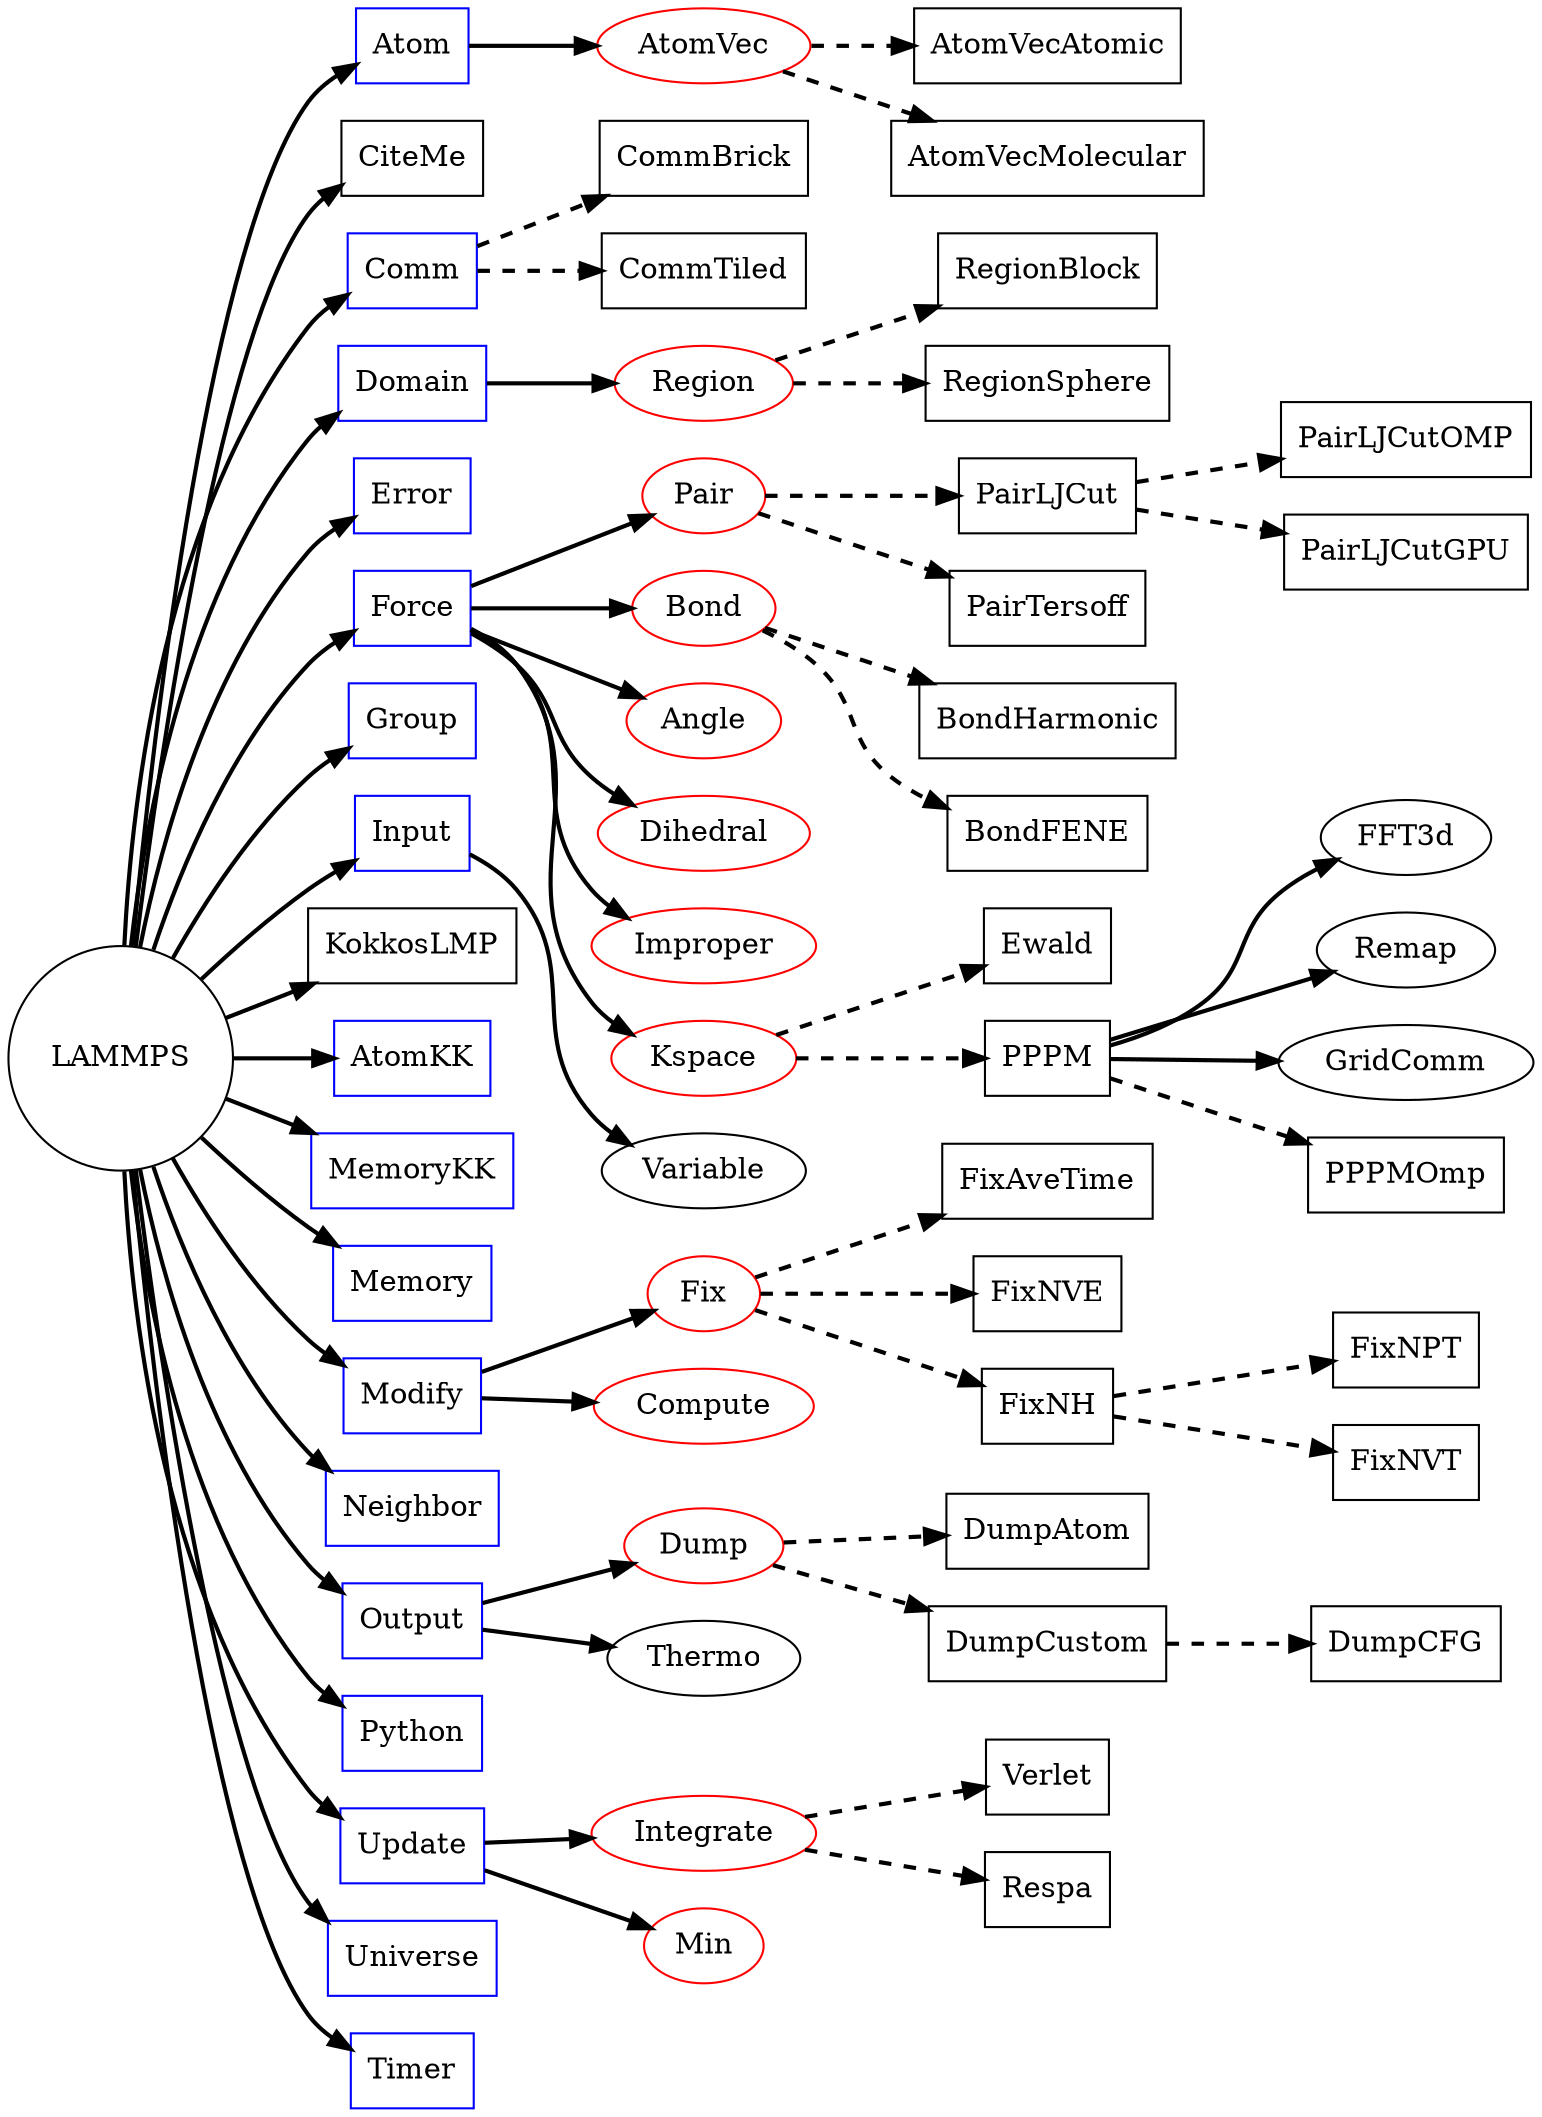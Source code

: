 // LAMMPS Class topology
digraph lammps {
    rankdir="LR"
    La [shape=circle label="LAMMPS"]
    At [shape=box label="Atom" color=blue]
    Ci [shape=box label="CiteMe"]
    Co [shape=box label="Comm" color=blue]
    Do [shape=box label="Domain" color=blue]
    Er [shape=box label="Error" color=blue]
    Fo [shape=box label="Force" color=blue]
    Gr [shape=box label="Group" color=blue]
    In [shape=box label="Input" color=blue]
    Ko [shape=box label="KokkosLMP"]
    Ak [shape=box label="AtomKK" color=blue]
    Mk [shape=box label="MemoryKK" color=blue]
    Me [shape=box label="Memory" color=blue]
    Mo [shape=box label="Modify" color=blue]
    Ne [shape=box label="Neighbor" color=blue]
    Ou [shape=box label="Output" color=blue]
    Py [shape=box label="Python" color=blue]
    Up [shape=box label="Update" color=blue]
    Un [shape=box label="Universe" color=blue]
    Ti [shape=box label="Timer" color=blue]
    Rg [label="Region" color=red]
    Rb [shape=box label="RegionBlock"]
    Rs [shape=box label="RegionSphere"]
    Av [label="AtomVec" color=red]
    It [label="Integrate" color=red]
    Mi [label="Min" color=red]
    Pa [label="Pair" color=red]
    Bo [label="Bond" color=red]
    An [label="Angle" color=red]
    Di [label="Dihedral" color=red]
    Im [label="Improper" color=red]
    Ks [label="Kspace" color=red]
    Du [label="Dump" color=red]
    Fi [label="Fix" color=red]
    Cp [label="Compute" color=red]
    Th [label="Thermo"]
    Va [label="Variable"]
    Ew [shape=box label="Ewald"]
    Pp [shape=box label="PPPM"]
    Ff [label="FFT3d"]
    Re [label="Remap"]
    Gc [label="GridComm"]
    Cb [shape=box label="CommBrick"]
    Ct [shape=box label="CommTiled"]
    Aa [shape=box label="AtomVecAtomic"]
    Am [shape=box label="AtomVecMolecular"]
    Lj [shape=box label="PairLJCut"]
    Lo [shape=box label="PairLJCutOMP"]
    Lg [shape=box label="PairLJCutGPU"]
    Te [shape=box label="PairTersoff"]
    Bh [shape=box label="BondHarmonic"]
    Bf [shape=box label="BondFENE"]
    Fa [shape=box label="FixAveTime"]
    Fn [shape=box label="FixNVE"]
    Fh [shape=box label="FixNH"]
    Fp [shape=box label="FixNPT"]
    Ft [shape=box label="FixNVT"]
    Da [shape=box label="DumpAtom"]
    Dc [shape=box label="DumpCustom"]
    Dg [shape=box label="DumpCFG"]
    Ve [shape=box label="Verlet"]
    Rr [shape=box label="Respa"]
    Po [shape=box label="PPPMOmp"]
    La -> {At Ci Co Do Er Fo Gr In Ko Ak Mk Me Mo Ne Ou Py Ti Up Un} [penwidth=2]
    Do -> {Rg} [penwidth=2]
    Co -> {Cb Ct} [style=dashed penwidth=2]
    Rg -> {Rb Rs} [style=dashed penwidth=2]
    In -> Va [penwidth=2]
    Mo -> {Fi Cp} [penwidth=2]
    Fo -> {Pa Bo An Di Im Ks} [penwidth=2]
    Ks -> {Ew Pp} [style=dashed penwidth=2]
    Pp -> {Ff Re Gc} [penwidth=2]
    Pp -> {Po} [style=dashed penwidth=2]
    Up -> {It Mi} [penwidth=2]
    It -> {Ve Rr} [style=dashed penwidth=2]
    Ou -> {Du Th} [penwidth=2]
    Du -> {Da Dc} [style=dashed penwidth=2]
    Dc -> {Dg} [style=dashed penwidth=2]
    At -> Av [penwidth=2]
    Av -> {Aa Am} [style=dashed penwidth=2]
    Pa -> {Lj Te} [style=dashed penwidth=2]
    Lj -> {Lo Lg} [style=dashed penwidth=2]
    Bo -> {Bh Bf} [style=dashed penwidth=2]
    Fi -> {Fa Fn Fh} [style=dashed penwidth=2]
    Fh -> {Fp Ft} [style=dashed penwidth=2]
}

